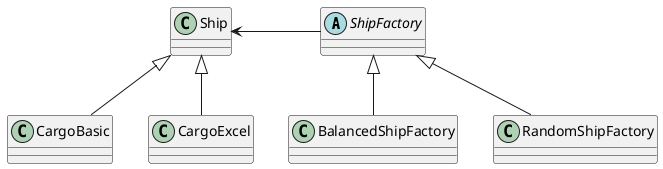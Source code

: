 @startuml
'https://plantuml.com/class-diagram

abstract class ShipFactory
class BalancedShipFactory
class RandomShipFactory

class CargoBasic
class CargoExcel
class Ship

Ship <- ShipFactory

ShipFactory <|-- BalancedShipFactory
ShipFactory <|-- RandomShipFactory

Ship <|-- CargoBasic
Ship <|-- CargoExcel

@enduml